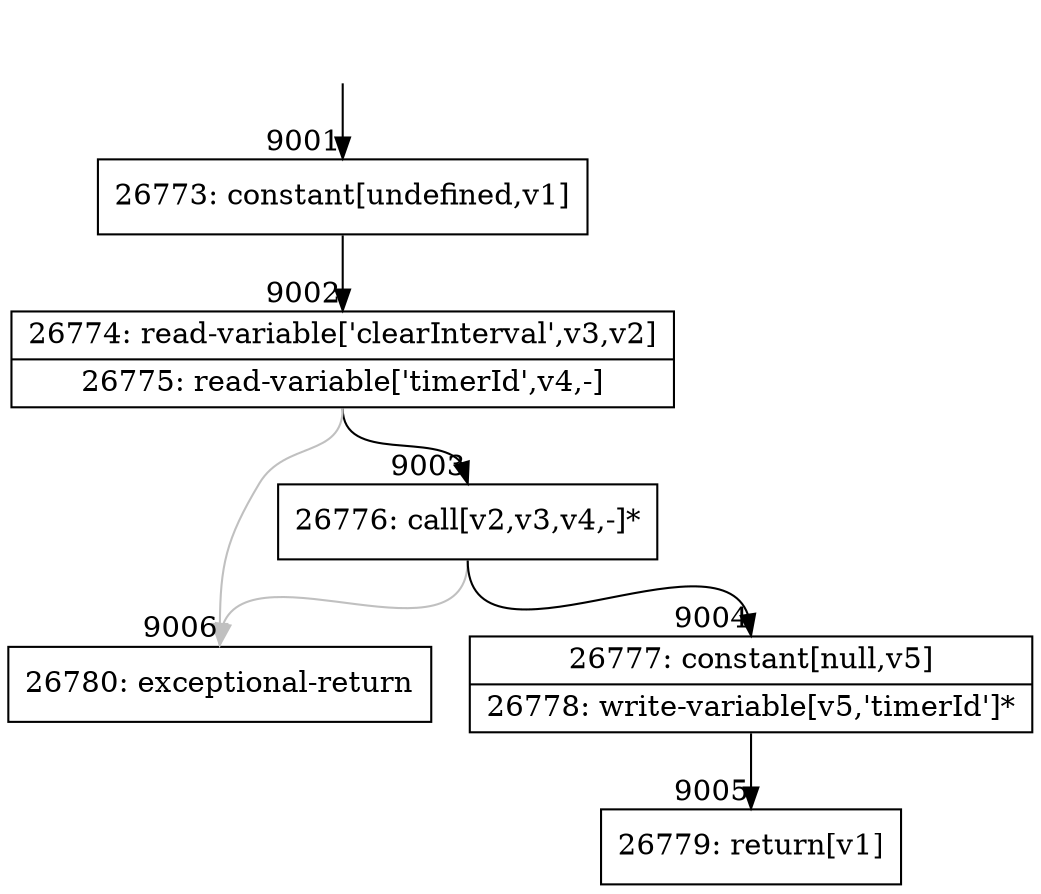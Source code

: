 digraph {
rankdir="TD"
BB_entry562[shape=none,label=""];
BB_entry562 -> BB9001 [tailport=s, headport=n, headlabel="    9001"]
BB9001 [shape=record label="{26773: constant[undefined,v1]}" ] 
BB9001 -> BB9002 [tailport=s, headport=n, headlabel="      9002"]
BB9002 [shape=record label="{26774: read-variable['clearInterval',v3,v2]|26775: read-variable['timerId',v4,-]}" ] 
BB9002 -> BB9003 [tailport=s, headport=n, headlabel="      9003"]
BB9002 -> BB9006 [tailport=s, headport=n, color=gray, headlabel="      9006"]
BB9003 [shape=record label="{26776: call[v2,v3,v4,-]*}" ] 
BB9003 -> BB9004 [tailport=s, headport=n, headlabel="      9004"]
BB9003 -> BB9006 [tailport=s, headport=n, color=gray]
BB9004 [shape=record label="{26777: constant[null,v5]|26778: write-variable[v5,'timerId']*}" ] 
BB9004 -> BB9005 [tailport=s, headport=n, headlabel="      9005"]
BB9005 [shape=record label="{26779: return[v1]}" ] 
BB9006 [shape=record label="{26780: exceptional-return}" ] 
}
